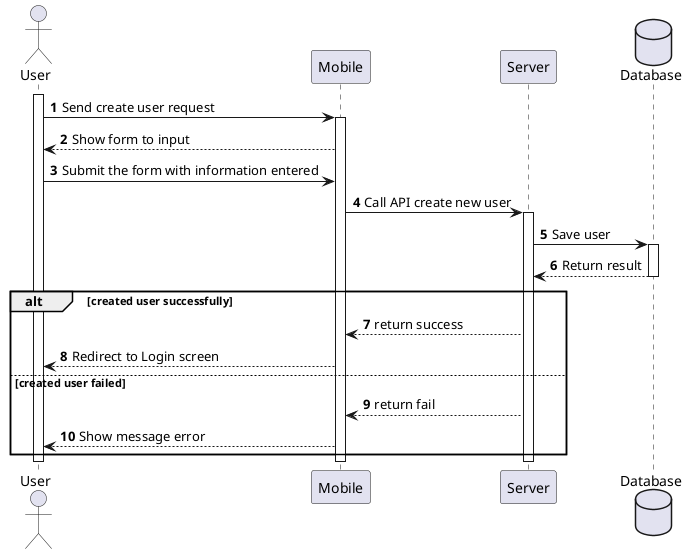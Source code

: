 @startuml
'https://plantuml.com/sequence-diagram

autonumber

actor User as User
participant Mobile as Mobile
participant Server as Server
database Database as Database

activate User
User -> Mobile: Send create user request
activate Mobile
Mobile --> User: Show form to input
User -> Mobile: Submit the form with information entered
Mobile -> Server: Call API create new user
activate Server
Server -> Database: Save user
activate Database
Database --> Server: Return result
deactivate Database

alt created user successfully
    Server --> Mobile: return success
    Mobile --> User: Redirect to Login screen
else created user failed
    Server --> Mobile: return fail
    Mobile --> User: Show message error
end

deactivate Server
deactivate Mobile
deactivate User

@enduml